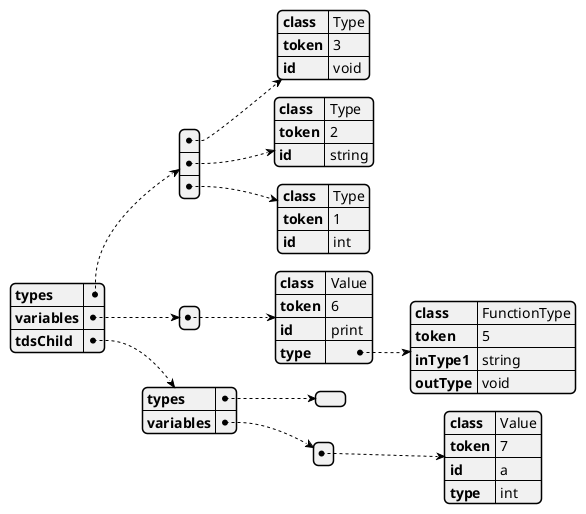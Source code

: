 @startjson tds
{ "types" : [ { "class" : "Type",
"token" : "3",
"id" : "void" },
{ "class" : "Type",
"token" : "2",
"id" : "string" },
{ "class" : "Type",
"token" : "1",
"id" : "int" } ],
"variables" : [ { "class" : "Value",
"token" : "6",
"id" : "print",
"type" : { "class" : "FunctionType",
"token" : "5",
"inType1" : "string",
"outType" : "void" } } ],
"tdsChild" : { "types" : [  ],
"variables" : [ { "class" : "Value",
"token" : "7",
"id" : "a",
"type" : "int" } ] } }
@endjson